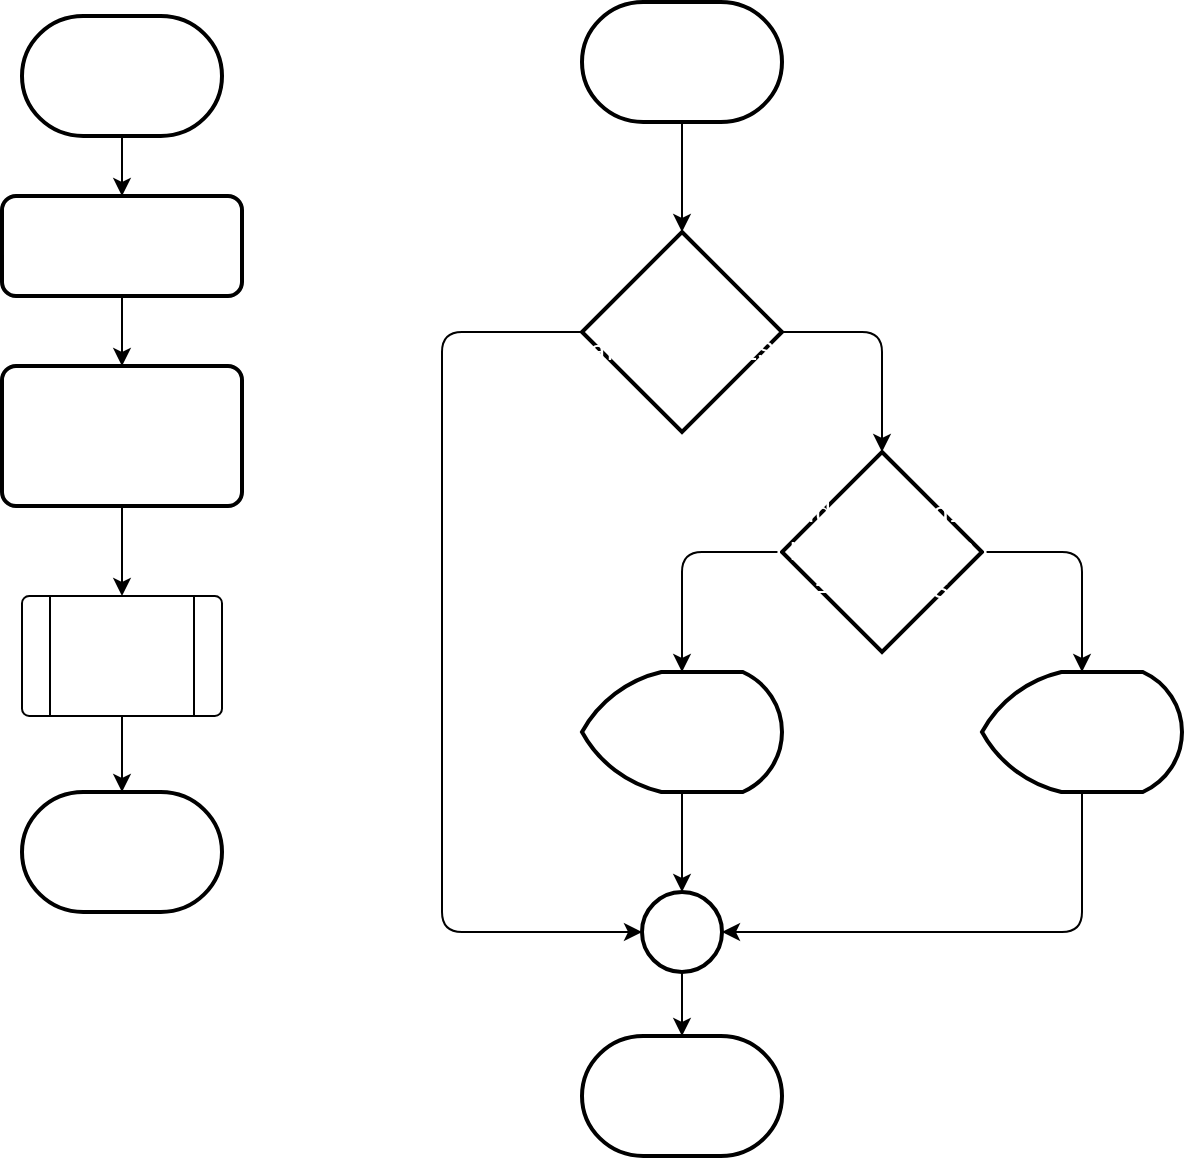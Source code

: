 <mxfile>
    <diagram id="usGAd7Ujh2wDgQKANh-Y" name="Page-1">
        <mxGraphModel dx="1548" dy="929" grid="1" gridSize="10" guides="1" tooltips="1" connect="1" arrows="1" fold="1" page="1" pageScale="1" pageWidth="850" pageHeight="1100" math="0" shadow="0">
            <root>
                <mxCell id="0"/>
                <mxCell id="1" parent="0"/>
                <mxCell id="34" style="edgeStyle=none;html=1;entryX=0.5;entryY=0;entryDx=0;entryDy=0;labelBackgroundColor=none;fontColor=#FFFFFF;" edge="1" parent="1" source="2" target="32">
                    <mxGeometry relative="1" as="geometry"/>
                </mxCell>
                <mxCell id="2" value="&lt;div style=&quot;font-family: consolas, &amp;quot;courier new&amp;quot;, monospace; font-size: 14px; line-height: 19px;&quot;&gt;&lt;span style=&quot;&quot;&gt;import&lt;/span&gt; &lt;span style=&quot;&quot;&gt;random&lt;/span&gt;&lt;/div&gt;" style="rounded=1;whiteSpace=wrap;html=1;absoluteArcSize=1;arcSize=14;strokeWidth=2;labelBackgroundColor=none;fontColor=#FFFFFF;" vertex="1" parent="1">
                    <mxGeometry x="130" y="370" width="120" height="50" as="geometry"/>
                </mxCell>
                <mxCell id="3" value="return" style="strokeWidth=2;html=1;shape=mxgraph.flowchart.terminator;whiteSpace=wrap;labelBackgroundColor=none;fontColor=#FFFFFF;" vertex="1" parent="1">
                    <mxGeometry x="420" y="790" width="100" height="60" as="geometry"/>
                </mxCell>
                <mxCell id="16" style="edgeStyle=none;html=1;entryX=0.5;entryY=0;entryDx=0;entryDy=0;labelBackgroundColor=none;fontColor=#FFFFFF;" edge="1" parent="1" source="4" target="2">
                    <mxGeometry relative="1" as="geometry"/>
                </mxCell>
                <mxCell id="4" value="start" style="strokeWidth=2;html=1;shape=mxgraph.flowchart.terminator;whiteSpace=wrap;labelBackgroundColor=none;fontColor=#FFFFFF;" vertex="1" parent="1">
                    <mxGeometry x="140" y="280" width="100" height="60" as="geometry"/>
                </mxCell>
                <mxCell id="20" style="edgeStyle=none;html=1;entryX=0.5;entryY=0;entryDx=0;entryDy=0;entryPerimeter=0;labelBackgroundColor=none;fontColor=#FFFFFF;" edge="1" parent="1" source="10" target="11">
                    <mxGeometry relative="1" as="geometry">
                        <Array as="points">
                            <mxPoint x="570" y="438"/>
                        </Array>
                    </mxGeometry>
                </mxCell>
                <mxCell id="30" style="edgeStyle=none;html=1;entryX=0;entryY=0.5;entryDx=0;entryDy=0;entryPerimeter=0;labelBackgroundColor=none;fontColor=#FFFFFF;" edge="1" parent="1" source="10" target="27">
                    <mxGeometry relative="1" as="geometry">
                        <Array as="points">
                            <mxPoint x="350" y="438"/>
                            <mxPoint x="350" y="738"/>
                        </Array>
                    </mxGeometry>
                </mxCell>
                <mxCell id="10" value="&lt;div style=&quot;font-family: consolas, &amp;quot;courier new&amp;quot;, monospace; font-size: 14px; line-height: 19px;&quot;&gt;&lt;span style=&quot;&quot;&gt;toss&lt;/span&gt; &lt;span style=&quot;&quot;&gt;in&lt;/span&gt; &lt;span style=&quot;&quot;&gt;range&lt;/span&gt;(&lt;span style=&quot;&quot;&gt;TOSSES&lt;/span&gt;)&lt;/div&gt;" style="strokeWidth=2;html=1;shape=mxgraph.flowchart.decision;whiteSpace=wrap;labelBackgroundColor=none;fontColor=#FFFFFF;" vertex="1" parent="1">
                    <mxGeometry x="420" y="388" width="100" height="100" as="geometry"/>
                </mxCell>
                <mxCell id="21" style="edgeStyle=none;html=1;entryX=0.5;entryY=0;entryDx=0;entryDy=0;entryPerimeter=0;labelBackgroundColor=none;fontColor=#FFFFFF;" edge="1" parent="1" source="11" target="14">
                    <mxGeometry relative="1" as="geometry">
                        <Array as="points">
                            <mxPoint x="470" y="548"/>
                        </Array>
                    </mxGeometry>
                </mxCell>
                <mxCell id="22" style="edgeStyle=none;html=1;entryX=0.5;entryY=0;entryDx=0;entryDy=0;entryPerimeter=0;labelBackgroundColor=none;fontColor=#FFFFFF;" edge="1" parent="1" source="11" target="15">
                    <mxGeometry relative="1" as="geometry">
                        <Array as="points">
                            <mxPoint x="670" y="548"/>
                        </Array>
                    </mxGeometry>
                </mxCell>
                <mxCell id="11" value="&lt;div style=&quot;font-family: &amp;#34;consolas&amp;#34; , &amp;#34;courier new&amp;#34; , monospace ; font-size: 14px ; line-height: 19px&quot;&gt;&lt;span&gt;random&lt;/span&gt;.&lt;span&gt;randint&lt;/span&gt;&lt;/div&gt;&lt;div style=&quot;font-family: &amp;#34;consolas&amp;#34; , &amp;#34;courier new&amp;#34; , monospace ; font-size: 14px ; line-height: 19px&quot;&gt;(&lt;span&gt;HEADS&lt;/span&gt;,&lt;span&gt;TAILS&lt;/span&gt;) == &lt;span&gt;HEADS&lt;/span&gt;&lt;/div&gt;" style="strokeWidth=2;html=1;shape=mxgraph.flowchart.decision;whiteSpace=wrap;labelBackgroundColor=none;fontColor=#FFFFFF;" vertex="1" parent="1">
                    <mxGeometry x="520" y="498" width="100" height="100" as="geometry"/>
                </mxCell>
                <mxCell id="28" style="edgeStyle=none;html=1;entryX=0.5;entryY=0;entryDx=0;entryDy=0;entryPerimeter=0;labelBackgroundColor=none;fontColor=#FFFFFF;" edge="1" parent="1" source="14" target="27">
                    <mxGeometry relative="1" as="geometry"/>
                </mxCell>
                <mxCell id="14" value="&lt;div style=&quot;font-family: consolas, &amp;quot;courier new&amp;quot;, monospace; font-size: 14px; line-height: 19px;&quot;&gt;&lt;span style=&quot;&quot;&gt;Heads&lt;/span&gt;&lt;/div&gt;" style="strokeWidth=2;html=1;shape=mxgraph.flowchart.display;whiteSpace=wrap;labelBackgroundColor=none;fontColor=#FFFFFF;" vertex="1" parent="1">
                    <mxGeometry x="420" y="608" width="100" height="60" as="geometry"/>
                </mxCell>
                <mxCell id="29" style="edgeStyle=none;html=1;entryX=1;entryY=0.5;entryDx=0;entryDy=0;entryPerimeter=0;labelBackgroundColor=none;fontColor=#FFFFFF;" edge="1" parent="1" source="15" target="27">
                    <mxGeometry relative="1" as="geometry">
                        <Array as="points">
                            <mxPoint x="670" y="738"/>
                        </Array>
                    </mxGeometry>
                </mxCell>
                <mxCell id="15" value="&lt;div style=&quot;font-family: consolas, &amp;quot;courier new&amp;quot;, monospace; font-size: 14px; line-height: 19px;&quot;&gt;&lt;span style=&quot;&quot;&gt;Tails&lt;/span&gt;&lt;/div&gt;" style="strokeWidth=2;html=1;shape=mxgraph.flowchart.display;whiteSpace=wrap;labelBackgroundColor=none;fontColor=#FFFFFF;" vertex="1" parent="1">
                    <mxGeometry x="620" y="608" width="100" height="60" as="geometry"/>
                </mxCell>
                <mxCell id="26" style="edgeStyle=none;html=1;entryX=0.5;entryY=0;entryDx=0;entryDy=0;entryPerimeter=0;labelBackgroundColor=none;fontColor=#FFFFFF;" edge="1" parent="1" source="23" target="24">
                    <mxGeometry relative="1" as="geometry"/>
                </mxCell>
                <mxCell id="23" value="" style="verticalLabelPosition=bottom;verticalAlign=top;html=1;shape=process;whiteSpace=wrap;rounded=1;size=0.14;arcSize=6;labelBackgroundColor=none;fontColor=#FFFFFF;" vertex="1" parent="1">
                    <mxGeometry x="140" y="570" width="100" height="60" as="geometry"/>
                </mxCell>
                <mxCell id="24" value="end" style="strokeWidth=2;html=1;shape=mxgraph.flowchart.terminator;whiteSpace=wrap;labelBackgroundColor=none;fontColor=#FFFFFF;" vertex="1" parent="1">
                    <mxGeometry x="140" y="668" width="100" height="60" as="geometry"/>
                </mxCell>
                <mxCell id="31" style="edgeStyle=none;html=1;entryX=0.5;entryY=0;entryDx=0;entryDy=0;entryPerimeter=0;labelBackgroundColor=none;fontColor=#FFFFFF;" edge="1" parent="1" source="27" target="3">
                    <mxGeometry relative="1" as="geometry"/>
                </mxCell>
                <mxCell id="27" value="" style="strokeWidth=2;html=1;shape=mxgraph.flowchart.start_2;whiteSpace=wrap;labelBackgroundColor=none;fontColor=#FFFFFF;" vertex="1" parent="1">
                    <mxGeometry x="450" y="718" width="40" height="40" as="geometry"/>
                </mxCell>
                <mxCell id="35" style="edgeStyle=none;html=1;entryX=0.5;entryY=0;entryDx=0;entryDy=0;labelBackgroundColor=none;fontColor=#FFFFFF;" edge="1" parent="1" source="32" target="23">
                    <mxGeometry relative="1" as="geometry"/>
                </mxCell>
                <mxCell id="32" value="&lt;div style=&quot;font-family: consolas, &amp;quot;courier new&amp;quot;, monospace; font-size: 14px; line-height: 19px;&quot;&gt;&lt;div&gt;&lt;span style=&quot;&quot;&gt;HEADS&lt;/span&gt; = &lt;span style=&quot;&quot;&gt;1&lt;/span&gt;&lt;/div&gt;&lt;div&gt;&lt;span style=&quot;&quot;&gt;TAILS&lt;/span&gt; = &lt;span style=&quot;&quot;&gt;2&lt;/span&gt;&lt;/div&gt;&lt;div&gt;&lt;span style=&quot;&quot;&gt;TOSSES&lt;/span&gt; = &lt;span style=&quot;&quot;&gt;10&lt;/span&gt;&lt;/div&gt;&lt;/div&gt;" style="rounded=1;whiteSpace=wrap;html=1;absoluteArcSize=1;arcSize=14;strokeWidth=2;labelBackgroundColor=none;fontColor=#FFFFFF;" vertex="1" parent="1">
                    <mxGeometry x="130" y="455" width="120" height="70" as="geometry"/>
                </mxCell>
                <mxCell id="37" style="edgeStyle=none;html=1;entryX=0.5;entryY=0;entryDx=0;entryDy=0;entryPerimeter=0;labelBackgroundColor=none;fontColor=#FFFFFF;" edge="1" parent="1" source="36" target="10">
                    <mxGeometry relative="1" as="geometry"/>
                </mxCell>
                <mxCell id="36" value="&lt;span style=&quot;font-family: consolas, &amp;quot;courier new&amp;quot;, monospace; font-size: 14px;&quot;&gt;main&lt;/span&gt;&lt;span style=&quot;font-family: consolas, &amp;quot;courier new&amp;quot;, monospace; font-size: 14px;&quot;&gt;()&lt;/span&gt;" style="strokeWidth=2;html=1;shape=mxgraph.flowchart.terminator;whiteSpace=wrap;labelBackgroundColor=none;fontColor=#FFFFFF;" vertex="1" parent="1">
                    <mxGeometry x="420" y="273" width="100" height="60" as="geometry"/>
                </mxCell>
                <mxCell id="38" value="&lt;div style=&quot;font-family: &amp;#34;consolas&amp;#34; , &amp;#34;courier new&amp;#34; , monospace ; font-size: 14px ; line-height: 19px&quot;&gt;&lt;span&gt;main&lt;/span&gt;()&lt;/div&gt;" style="text;html=1;align=center;verticalAlign=middle;resizable=0;points=[];autosize=1;strokeColor=none;fillColor=none;labelBackgroundColor=none;fontColor=#FFFFFF;" vertex="1" parent="1">
                    <mxGeometry x="160" y="588" width="60" height="20" as="geometry"/>
                </mxCell>
                <mxCell id="39" value="False" style="text;html=1;align=center;verticalAlign=middle;resizable=0;points=[];autosize=1;strokeColor=none;fillColor=none;labelBackgroundColor=none;fontColor=#FFFFFF;" vertex="1" parent="1">
                    <mxGeometry x="380" y="413" width="40" height="20" as="geometry"/>
                </mxCell>
                <mxCell id="40" value="True" style="text;html=1;align=center;verticalAlign=middle;resizable=0;points=[];autosize=1;strokeColor=none;fillColor=none;labelBackgroundColor=none;fontColor=#FFFFFF;" vertex="1" parent="1">
                    <mxGeometry x="510" y="413" width="40" height="20" as="geometry"/>
                </mxCell>
                <mxCell id="41" value="True&lt;br&gt;" style="text;html=1;align=center;verticalAlign=middle;resizable=0;points=[];autosize=1;strokeColor=none;fillColor=none;labelBackgroundColor=none;fontColor=#FFFFFF;" vertex="1" parent="1">
                    <mxGeometry x="450" y="528" width="40" height="20" as="geometry"/>
                </mxCell>
                <mxCell id="42" value="False" style="text;html=1;align=center;verticalAlign=middle;resizable=0;points=[];autosize=1;strokeColor=none;fillColor=none;labelBackgroundColor=none;fontColor=#FFFFFF;" vertex="1" parent="1">
                    <mxGeometry x="650" y="528" width="40" height="20" as="geometry"/>
                </mxCell>
            </root>
        </mxGraphModel>
    </diagram>
</mxfile>